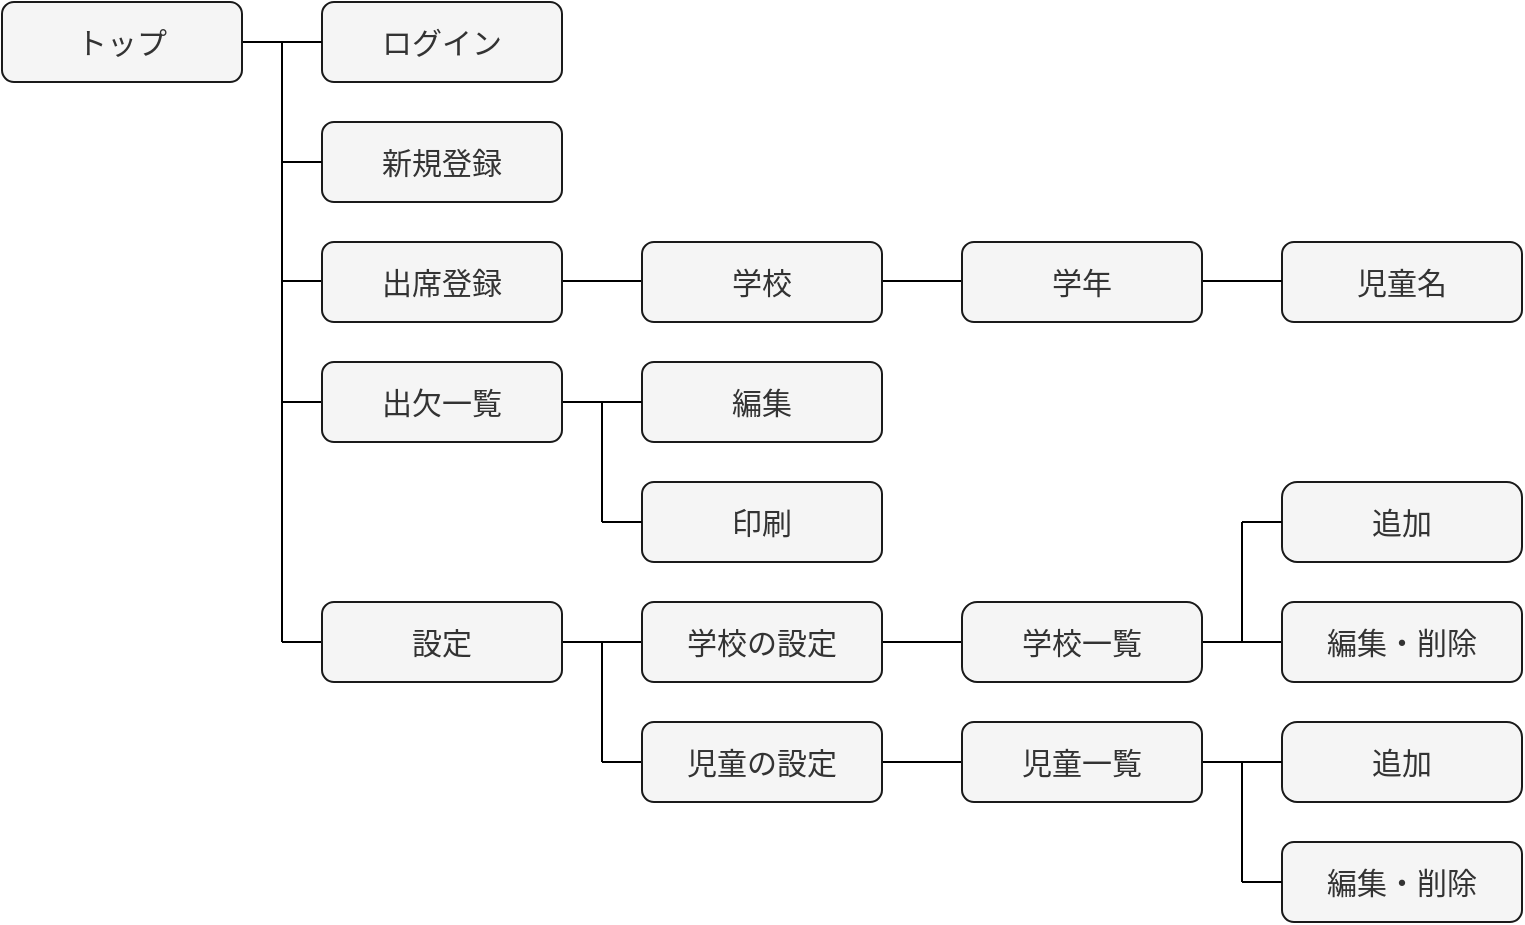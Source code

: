 <mxfile>
    <diagram id="rLJuNzQMKnr7tSV5B6m4" name="ページ1">
        <mxGraphModel dx="1002" dy="563" grid="1" gridSize="10" guides="1" tooltips="1" connect="1" arrows="1" fold="1" page="1" pageScale="1" pageWidth="827" pageHeight="1169" math="0" shadow="0">
            <root>
                <mxCell id="0"/>
                <mxCell id="1" parent="0"/>
                <mxCell id="3" value="ログイン" style="rounded=1;whiteSpace=wrap;html=1;fillColor=#f5f5f5;strokeColor=#1A1A1A;fontColor=#333333;fontSize=15;" vertex="1" parent="1">
                    <mxGeometry x="200" y="40" width="120" height="40" as="geometry"/>
                </mxCell>
                <mxCell id="4" value="新規登録" style="rounded=1;whiteSpace=wrap;html=1;fillColor=#f5f5f5;strokeColor=#1A1A1A;fontColor=#333333;fontSize=15;" vertex="1" parent="1">
                    <mxGeometry x="200" y="100" width="120" height="40" as="geometry"/>
                </mxCell>
                <mxCell id="10" value="児童名" style="rounded=1;whiteSpace=wrap;html=1;fillColor=#f5f5f5;strokeColor=#1A1A1A;fontColor=#333333;fontSize=15;" vertex="1" parent="1">
                    <mxGeometry x="680" y="160" width="120" height="40" as="geometry"/>
                </mxCell>
                <mxCell id="11" value="編集" style="rounded=1;whiteSpace=wrap;html=1;fillColor=#f5f5f5;strokeColor=#1A1A1A;fontColor=#333333;fontSize=15;" vertex="1" parent="1">
                    <mxGeometry x="360" y="220" width="120" height="40" as="geometry"/>
                </mxCell>
                <mxCell id="12" value="印刷" style="rounded=1;whiteSpace=wrap;html=1;fillColor=#f5f5f5;strokeColor=#1A1A1A;fontColor=#333333;fontSize=15;" vertex="1" parent="1">
                    <mxGeometry x="360" y="280" width="120" height="40" as="geometry"/>
                </mxCell>
                <mxCell id="22" style="edgeStyle=none;html=1;exitX=1;exitY=0.5;exitDx=0;exitDy=0;entryX=0;entryY=0.5;entryDx=0;entryDy=0;endArrow=none;endFill=0;" edge="1" parent="1" source="14" target="3">
                    <mxGeometry relative="1" as="geometry"/>
                </mxCell>
                <mxCell id="14" value="トップ" style="rounded=1;whiteSpace=wrap;html=1;fillColor=#f5f5f5;strokeColor=#1A1A1A;fontColor=#333333;fontSize=15;" vertex="1" parent="1">
                    <mxGeometry x="40" y="40" width="120" height="40" as="geometry"/>
                </mxCell>
                <mxCell id="17" value="追加" style="rounded=1;whiteSpace=wrap;html=1;fillColor=#f5f5f5;strokeColor=#1A1A1A;fontColor=#333333;fontSize=15;arcSize=19;" vertex="1" parent="1">
                    <mxGeometry x="680" y="280" width="120" height="40" as="geometry"/>
                </mxCell>
                <mxCell id="19" value="追加" style="rounded=1;whiteSpace=wrap;html=1;fillColor=#f5f5f5;strokeColor=#1A1A1A;fontColor=#333333;fontSize=15;arcSize=19;" vertex="1" parent="1">
                    <mxGeometry x="680" y="400" width="120" height="40" as="geometry"/>
                </mxCell>
                <mxCell id="20" value="編集・削除" style="rounded=1;whiteSpace=wrap;html=1;fillColor=#f5f5f5;strokeColor=#1A1A1A;fontColor=#333333;fontSize=15;" vertex="1" parent="1">
                    <mxGeometry x="680" y="460" width="120" height="40" as="geometry"/>
                </mxCell>
                <mxCell id="21" value="" style="endArrow=none;html=1;entryX=0;entryY=0.5;entryDx=0;entryDy=0;" edge="1" parent="1" target="4">
                    <mxGeometry width="50" height="50" relative="1" as="geometry">
                        <mxPoint x="180" y="120" as="sourcePoint"/>
                        <mxPoint x="230" y="70" as="targetPoint"/>
                    </mxGeometry>
                </mxCell>
                <mxCell id="23" value="" style="endArrow=none;html=1;" edge="1" parent="1">
                    <mxGeometry width="50" height="50" relative="1" as="geometry">
                        <mxPoint x="180" y="360" as="sourcePoint"/>
                        <mxPoint x="180" y="60" as="targetPoint"/>
                    </mxGeometry>
                </mxCell>
                <mxCell id="26" value="" style="endArrow=none;html=1;entryX=0;entryY=0.5;entryDx=0;entryDy=0;" edge="1" parent="1" target="11">
                    <mxGeometry width="50" height="50" relative="1" as="geometry">
                        <mxPoint x="180" y="240" as="sourcePoint"/>
                        <mxPoint x="230" y="190" as="targetPoint"/>
                    </mxGeometry>
                </mxCell>
                <mxCell id="27" value="" style="endArrow=none;html=1;entryX=0;entryY=0.5;entryDx=0;entryDy=0;" edge="1" parent="1">
                    <mxGeometry width="50" height="50" relative="1" as="geometry">
                        <mxPoint x="180" y="360" as="sourcePoint"/>
                        <mxPoint x="200" y="360" as="targetPoint"/>
                        <Array as="points">
                            <mxPoint x="700" y="360"/>
                        </Array>
                    </mxGeometry>
                </mxCell>
                <mxCell id="28" value="" style="endArrow=none;html=1;entryX=0;entryY=0.5;entryDx=0;entryDy=0;" edge="1" parent="1">
                    <mxGeometry width="50" height="50" relative="1" as="geometry">
                        <mxPoint x="180" y="179.5" as="sourcePoint"/>
                        <mxPoint x="680" y="179.5" as="targetPoint"/>
                    </mxGeometry>
                </mxCell>
                <mxCell id="29" value="学校" style="rounded=1;whiteSpace=wrap;html=1;fillColor=#f5f5f5;strokeColor=#1A1A1A;fontColor=#333333;fontSize=15;" vertex="1" parent="1">
                    <mxGeometry x="360" y="160" width="120" height="40" as="geometry"/>
                </mxCell>
                <mxCell id="37" value="出席登録" style="rounded=1;whiteSpace=wrap;html=1;fillColor=#f5f5f5;strokeColor=#1A1A1A;fontColor=#333333;fontSize=15;" vertex="1" parent="1">
                    <mxGeometry x="200" y="160" width="120" height="40" as="geometry"/>
                </mxCell>
                <mxCell id="38" value="学年" style="rounded=1;whiteSpace=wrap;html=1;fillColor=#f5f5f5;strokeColor=#1A1A1A;fontColor=#333333;fontSize=15;" vertex="1" parent="1">
                    <mxGeometry x="520" y="160" width="120" height="40" as="geometry"/>
                </mxCell>
                <mxCell id="39" value="出欠一覧" style="rounded=1;whiteSpace=wrap;html=1;fillColor=#f5f5f5;strokeColor=#1A1A1A;fontColor=#333333;fontSize=15;" vertex="1" parent="1">
                    <mxGeometry x="200" y="220" width="120" height="40" as="geometry"/>
                </mxCell>
                <mxCell id="40" value="設定" style="rounded=1;whiteSpace=wrap;html=1;fillColor=#f5f5f5;strokeColor=#1A1A1A;fontColor=#333333;fontSize=15;" vertex="1" parent="1">
                    <mxGeometry x="200" y="340" width="120" height="40" as="geometry"/>
                </mxCell>
                <mxCell id="41" value="学校の設定" style="rounded=1;whiteSpace=wrap;html=1;fillColor=#f5f5f5;strokeColor=#1A1A1A;fontColor=#333333;fontSize=15;" vertex="1" parent="1">
                    <mxGeometry x="360" y="340" width="120" height="40" as="geometry"/>
                </mxCell>
                <mxCell id="42" value="学校一覧" style="rounded=1;whiteSpace=wrap;html=1;fillColor=#f5f5f5;strokeColor=#1A1A1A;fontColor=#333333;fontSize=15;arcSize=19;" vertex="1" parent="1">
                    <mxGeometry x="520" y="340" width="120" height="40" as="geometry"/>
                </mxCell>
                <mxCell id="43" value="" style="endArrow=none;html=1;" edge="1" parent="1">
                    <mxGeometry width="50" height="50" relative="1" as="geometry">
                        <mxPoint x="340" y="300" as="sourcePoint"/>
                        <mxPoint x="340" y="240" as="targetPoint"/>
                    </mxGeometry>
                </mxCell>
                <mxCell id="44" value="" style="endArrow=none;html=1;entryX=0;entryY=0.5;entryDx=0;entryDy=0;" edge="1" parent="1" target="12">
                    <mxGeometry width="50" height="50" relative="1" as="geometry">
                        <mxPoint x="340" y="300" as="sourcePoint"/>
                        <mxPoint x="390" y="250" as="targetPoint"/>
                    </mxGeometry>
                </mxCell>
                <mxCell id="47" value="編集・削除" style="rounded=1;whiteSpace=wrap;html=1;fillColor=#f5f5f5;strokeColor=#1A1A1A;fontColor=#333333;fontSize=15;" vertex="1" parent="1">
                    <mxGeometry x="680" y="340" width="120" height="40" as="geometry"/>
                </mxCell>
                <mxCell id="48" value="" style="endArrow=none;html=1;entryX=0;entryY=0.5;entryDx=0;entryDy=0;" edge="1" parent="1" target="19">
                    <mxGeometry width="50" height="50" relative="1" as="geometry">
                        <mxPoint x="480" y="420" as="sourcePoint"/>
                        <mxPoint x="530" y="370" as="targetPoint"/>
                    </mxGeometry>
                </mxCell>
                <mxCell id="53" value="" style="edgeStyle=none;html=1;endArrow=none;endFill=0;" edge="1" parent="1" source="49">
                    <mxGeometry relative="1" as="geometry">
                        <mxPoint x="340" y="420" as="targetPoint"/>
                    </mxGeometry>
                </mxCell>
                <mxCell id="49" value="児童一覧" style="rounded=1;whiteSpace=wrap;html=1;fillColor=#f5f5f5;strokeColor=#1A1A1A;fontColor=#333333;fontSize=15;" vertex="1" parent="1">
                    <mxGeometry x="520" y="400" width="120" height="40" as="geometry"/>
                </mxCell>
                <mxCell id="50" value="" style="endArrow=none;html=1;" edge="1" parent="1">
                    <mxGeometry width="50" height="50" relative="1" as="geometry">
                        <mxPoint x="340" y="420" as="sourcePoint"/>
                        <mxPoint x="340" y="360" as="targetPoint"/>
                    </mxGeometry>
                </mxCell>
                <mxCell id="51" value="" style="endArrow=none;html=1;" edge="1" parent="1">
                    <mxGeometry width="50" height="50" relative="1" as="geometry">
                        <mxPoint x="660" y="360" as="sourcePoint"/>
                        <mxPoint x="660" y="300" as="targetPoint"/>
                    </mxGeometry>
                </mxCell>
                <mxCell id="52" value="" style="endArrow=none;html=1;" edge="1" parent="1">
                    <mxGeometry width="50" height="50" relative="1" as="geometry">
                        <mxPoint x="660" y="480" as="sourcePoint"/>
                        <mxPoint x="660" y="420" as="targetPoint"/>
                    </mxGeometry>
                </mxCell>
                <mxCell id="54" value="児童の設定" style="rounded=1;whiteSpace=wrap;html=1;fillColor=#f5f5f5;strokeColor=#1A1A1A;fontColor=#333333;fontSize=15;" vertex="1" parent="1">
                    <mxGeometry x="360" y="400" width="120" height="40" as="geometry"/>
                </mxCell>
                <mxCell id="55" value="" style="endArrow=none;html=1;entryX=0;entryY=0.5;entryDx=0;entryDy=0;" edge="1" parent="1" target="17">
                    <mxGeometry width="50" height="50" relative="1" as="geometry">
                        <mxPoint x="660" y="300" as="sourcePoint"/>
                        <mxPoint x="710" y="250" as="targetPoint"/>
                    </mxGeometry>
                </mxCell>
                <mxCell id="57" value="" style="endArrow=none;html=1;entryX=0;entryY=0.5;entryDx=0;entryDy=0;" edge="1" parent="1" target="20">
                    <mxGeometry width="50" height="50" relative="1" as="geometry">
                        <mxPoint x="660" y="480" as="sourcePoint"/>
                        <mxPoint x="710" y="430" as="targetPoint"/>
                    </mxGeometry>
                </mxCell>
            </root>
        </mxGraphModel>
    </diagram>
</mxfile>
